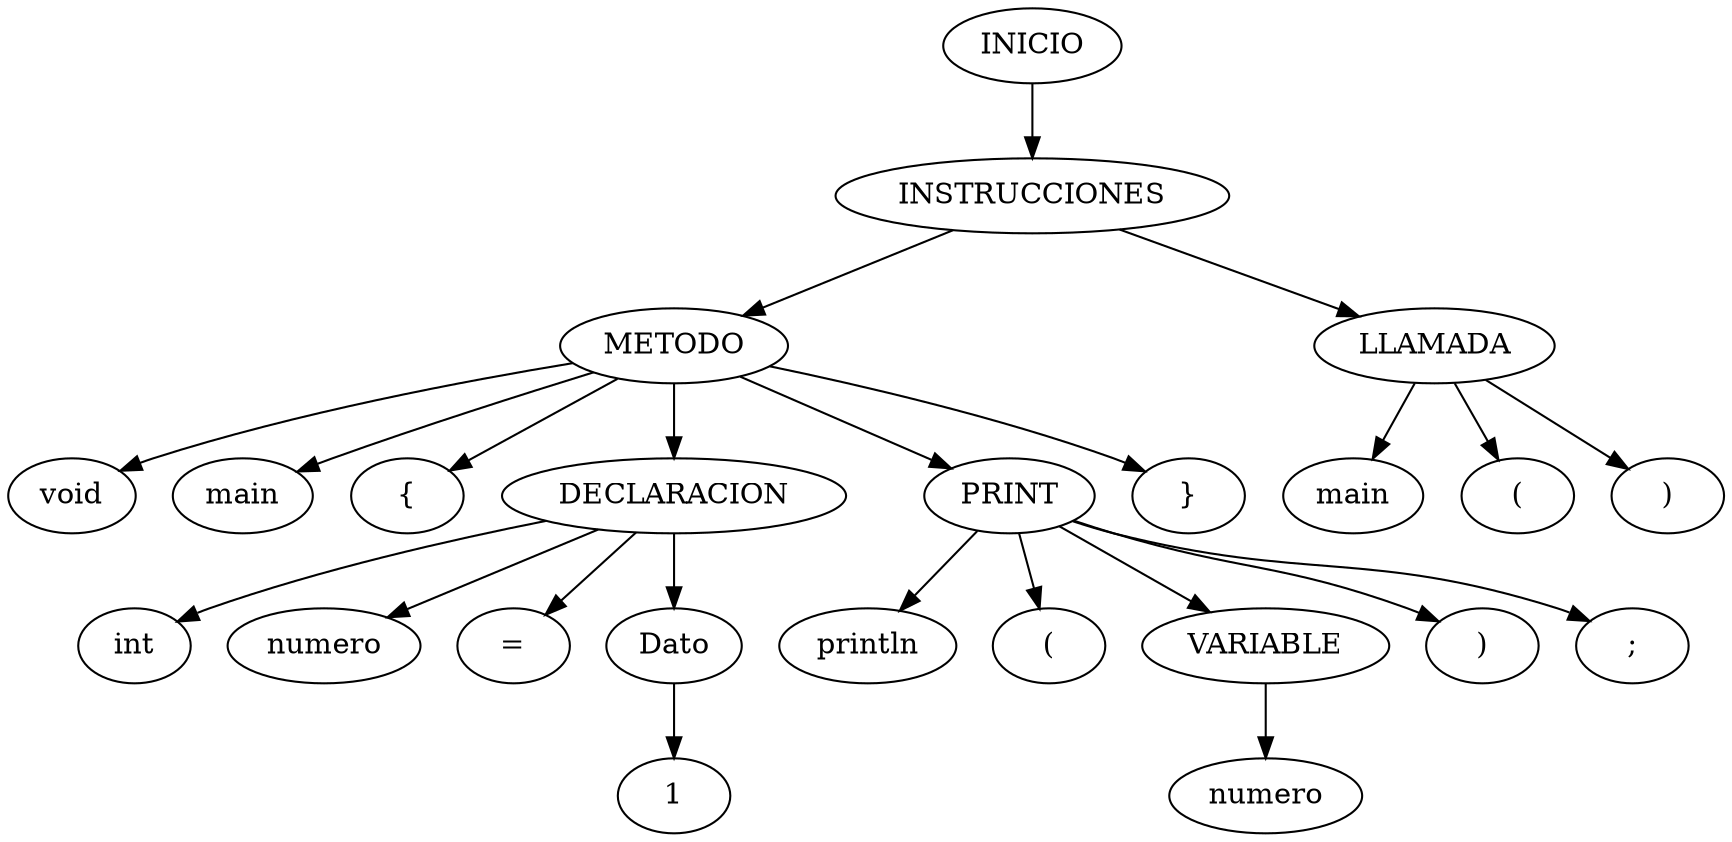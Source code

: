 digraph arbolAST{ 
      n0[label="INICIO"];
      n1[label="INSTRUCCIONES"];
      n0 -> n1;
n2[label="METODO"];
      n1 -> n2;
n3[label="void"];
      n2 -> n3;
n4[label="main"];
      n2 -> n4;
n5[label="{"];
      n2 -> n5;
n6[label="DECLARACION"];
      n2 -> n6;
n7[label="int"];
      n6 -> n7;
n8[label="numero"];
      n6 -> n8;
n9[label="="];
      n6 -> n9;
n10[label="Dato"];
      n6 -> n10;
n11[label="1"];
      n10 -> n11;
n12[label="PRINT"];
      n2 -> n12;
n13[label="println"];
      n12 -> n13;
n14[label="("];
      n12 -> n14;
n15[label="VARIABLE"];
      n12 -> n15;
n16[label="numero"];
      n15 -> n16;
n17[label=")"];
      n12 -> n17;
n18[label=";"];
      n12 -> n18;
n19[label="}"];
      n2 -> n19;
n20[label="LLAMADA"];
      n1 -> n20;
n21[label="main"];
      n20 -> n21;
n22[label="("];
      n20 -> n22;
n23[label=")"];
      n20 -> n23;

    }
